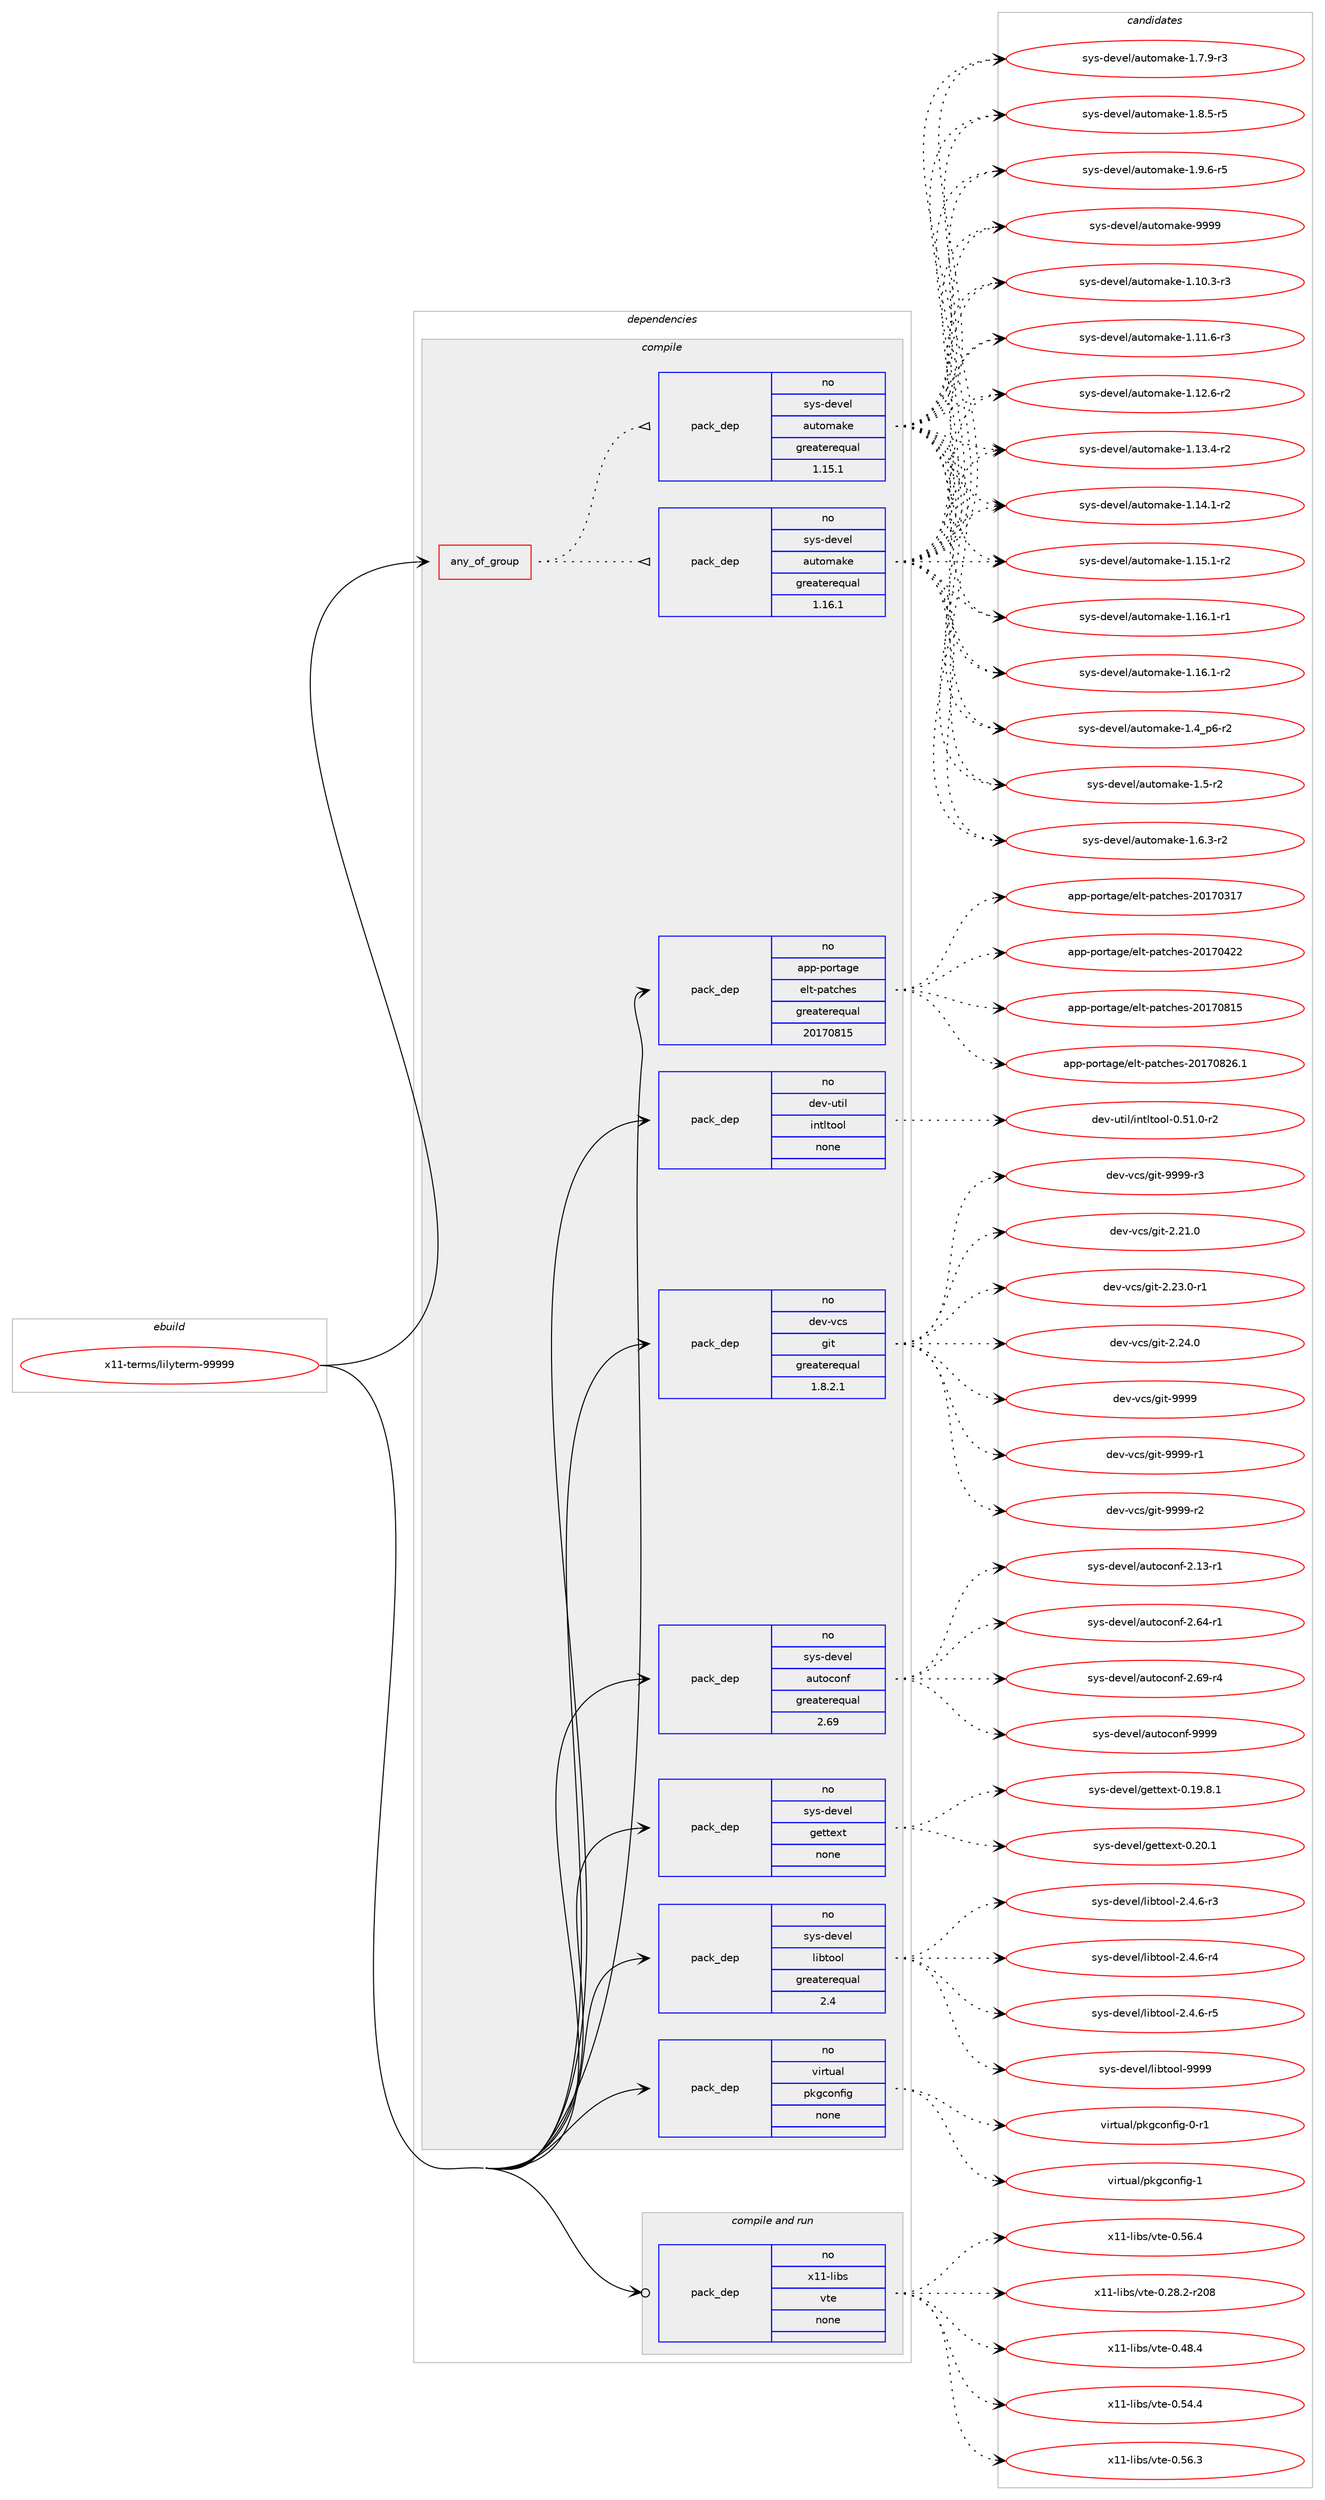 digraph prolog {

# *************
# Graph options
# *************

newrank=true;
concentrate=true;
compound=true;
graph [rankdir=LR,fontname=Helvetica,fontsize=10,ranksep=1.5];#, ranksep=2.5, nodesep=0.2];
edge  [arrowhead=vee];
node  [fontname=Helvetica,fontsize=10];

# **********
# The ebuild
# **********

subgraph cluster_leftcol {
color=gray;
rank=same;
label=<<i>ebuild</i>>;
id [label="x11-terms/lilyterm-99999", color=red, width=4, href="../x11-terms/lilyterm-99999.svg"];
}

# ****************
# The dependencies
# ****************

subgraph cluster_midcol {
color=gray;
label=<<i>dependencies</i>>;
subgraph cluster_compile {
fillcolor="#eeeeee";
style=filled;
label=<<i>compile</i>>;
subgraph any16171 {
dependency923954 [label=<<TABLE BORDER="0" CELLBORDER="1" CELLSPACING="0" CELLPADDING="4"><TR><TD CELLPADDING="10">any_of_group</TD></TR></TABLE>>, shape=none, color=red];subgraph pack686875 {
dependency923955 [label=<<TABLE BORDER="0" CELLBORDER="1" CELLSPACING="0" CELLPADDING="4" WIDTH="220"><TR><TD ROWSPAN="6" CELLPADDING="30">pack_dep</TD></TR><TR><TD WIDTH="110">no</TD></TR><TR><TD>sys-devel</TD></TR><TR><TD>automake</TD></TR><TR><TD>greaterequal</TD></TR><TR><TD>1.16.1</TD></TR></TABLE>>, shape=none, color=blue];
}
dependency923954:e -> dependency923955:w [weight=20,style="dotted",arrowhead="oinv"];
subgraph pack686876 {
dependency923956 [label=<<TABLE BORDER="0" CELLBORDER="1" CELLSPACING="0" CELLPADDING="4" WIDTH="220"><TR><TD ROWSPAN="6" CELLPADDING="30">pack_dep</TD></TR><TR><TD WIDTH="110">no</TD></TR><TR><TD>sys-devel</TD></TR><TR><TD>automake</TD></TR><TR><TD>greaterequal</TD></TR><TR><TD>1.15.1</TD></TR></TABLE>>, shape=none, color=blue];
}
dependency923954:e -> dependency923956:w [weight=20,style="dotted",arrowhead="oinv"];
}
id:e -> dependency923954:w [weight=20,style="solid",arrowhead="vee"];
subgraph pack686877 {
dependency923957 [label=<<TABLE BORDER="0" CELLBORDER="1" CELLSPACING="0" CELLPADDING="4" WIDTH="220"><TR><TD ROWSPAN="6" CELLPADDING="30">pack_dep</TD></TR><TR><TD WIDTH="110">no</TD></TR><TR><TD>app-portage</TD></TR><TR><TD>elt-patches</TD></TR><TR><TD>greaterequal</TD></TR><TR><TD>20170815</TD></TR></TABLE>>, shape=none, color=blue];
}
id:e -> dependency923957:w [weight=20,style="solid",arrowhead="vee"];
subgraph pack686878 {
dependency923958 [label=<<TABLE BORDER="0" CELLBORDER="1" CELLSPACING="0" CELLPADDING="4" WIDTH="220"><TR><TD ROWSPAN="6" CELLPADDING="30">pack_dep</TD></TR><TR><TD WIDTH="110">no</TD></TR><TR><TD>dev-util</TD></TR><TR><TD>intltool</TD></TR><TR><TD>none</TD></TR><TR><TD></TD></TR></TABLE>>, shape=none, color=blue];
}
id:e -> dependency923958:w [weight=20,style="solid",arrowhead="vee"];
subgraph pack686879 {
dependency923959 [label=<<TABLE BORDER="0" CELLBORDER="1" CELLSPACING="0" CELLPADDING="4" WIDTH="220"><TR><TD ROWSPAN="6" CELLPADDING="30">pack_dep</TD></TR><TR><TD WIDTH="110">no</TD></TR><TR><TD>dev-vcs</TD></TR><TR><TD>git</TD></TR><TR><TD>greaterequal</TD></TR><TR><TD>1.8.2.1</TD></TR></TABLE>>, shape=none, color=blue];
}
id:e -> dependency923959:w [weight=20,style="solid",arrowhead="vee"];
subgraph pack686880 {
dependency923960 [label=<<TABLE BORDER="0" CELLBORDER="1" CELLSPACING="0" CELLPADDING="4" WIDTH="220"><TR><TD ROWSPAN="6" CELLPADDING="30">pack_dep</TD></TR><TR><TD WIDTH="110">no</TD></TR><TR><TD>sys-devel</TD></TR><TR><TD>autoconf</TD></TR><TR><TD>greaterequal</TD></TR><TR><TD>2.69</TD></TR></TABLE>>, shape=none, color=blue];
}
id:e -> dependency923960:w [weight=20,style="solid",arrowhead="vee"];
subgraph pack686881 {
dependency923961 [label=<<TABLE BORDER="0" CELLBORDER="1" CELLSPACING="0" CELLPADDING="4" WIDTH="220"><TR><TD ROWSPAN="6" CELLPADDING="30">pack_dep</TD></TR><TR><TD WIDTH="110">no</TD></TR><TR><TD>sys-devel</TD></TR><TR><TD>gettext</TD></TR><TR><TD>none</TD></TR><TR><TD></TD></TR></TABLE>>, shape=none, color=blue];
}
id:e -> dependency923961:w [weight=20,style="solid",arrowhead="vee"];
subgraph pack686882 {
dependency923962 [label=<<TABLE BORDER="0" CELLBORDER="1" CELLSPACING="0" CELLPADDING="4" WIDTH="220"><TR><TD ROWSPAN="6" CELLPADDING="30">pack_dep</TD></TR><TR><TD WIDTH="110">no</TD></TR><TR><TD>sys-devel</TD></TR><TR><TD>libtool</TD></TR><TR><TD>greaterequal</TD></TR><TR><TD>2.4</TD></TR></TABLE>>, shape=none, color=blue];
}
id:e -> dependency923962:w [weight=20,style="solid",arrowhead="vee"];
subgraph pack686883 {
dependency923963 [label=<<TABLE BORDER="0" CELLBORDER="1" CELLSPACING="0" CELLPADDING="4" WIDTH="220"><TR><TD ROWSPAN="6" CELLPADDING="30">pack_dep</TD></TR><TR><TD WIDTH="110">no</TD></TR><TR><TD>virtual</TD></TR><TR><TD>pkgconfig</TD></TR><TR><TD>none</TD></TR><TR><TD></TD></TR></TABLE>>, shape=none, color=blue];
}
id:e -> dependency923963:w [weight=20,style="solid",arrowhead="vee"];
}
subgraph cluster_compileandrun {
fillcolor="#eeeeee";
style=filled;
label=<<i>compile and run</i>>;
subgraph pack686884 {
dependency923964 [label=<<TABLE BORDER="0" CELLBORDER="1" CELLSPACING="0" CELLPADDING="4" WIDTH="220"><TR><TD ROWSPAN="6" CELLPADDING="30">pack_dep</TD></TR><TR><TD WIDTH="110">no</TD></TR><TR><TD>x11-libs</TD></TR><TR><TD>vte</TD></TR><TR><TD>none</TD></TR><TR><TD></TD></TR></TABLE>>, shape=none, color=blue];
}
id:e -> dependency923964:w [weight=20,style="solid",arrowhead="odotvee"];
}
subgraph cluster_run {
fillcolor="#eeeeee";
style=filled;
label=<<i>run</i>>;
}
}

# **************
# The candidates
# **************

subgraph cluster_choices {
rank=same;
color=gray;
label=<<i>candidates</i>>;

subgraph choice686875 {
color=black;
nodesep=1;
choice11512111545100101118101108479711711611110997107101454946494846514511451 [label="sys-devel/automake-1.10.3-r3", color=red, width=4,href="../sys-devel/automake-1.10.3-r3.svg"];
choice11512111545100101118101108479711711611110997107101454946494946544511451 [label="sys-devel/automake-1.11.6-r3", color=red, width=4,href="../sys-devel/automake-1.11.6-r3.svg"];
choice11512111545100101118101108479711711611110997107101454946495046544511450 [label="sys-devel/automake-1.12.6-r2", color=red, width=4,href="../sys-devel/automake-1.12.6-r2.svg"];
choice11512111545100101118101108479711711611110997107101454946495146524511450 [label="sys-devel/automake-1.13.4-r2", color=red, width=4,href="../sys-devel/automake-1.13.4-r2.svg"];
choice11512111545100101118101108479711711611110997107101454946495246494511450 [label="sys-devel/automake-1.14.1-r2", color=red, width=4,href="../sys-devel/automake-1.14.1-r2.svg"];
choice11512111545100101118101108479711711611110997107101454946495346494511450 [label="sys-devel/automake-1.15.1-r2", color=red, width=4,href="../sys-devel/automake-1.15.1-r2.svg"];
choice11512111545100101118101108479711711611110997107101454946495446494511449 [label="sys-devel/automake-1.16.1-r1", color=red, width=4,href="../sys-devel/automake-1.16.1-r1.svg"];
choice11512111545100101118101108479711711611110997107101454946495446494511450 [label="sys-devel/automake-1.16.1-r2", color=red, width=4,href="../sys-devel/automake-1.16.1-r2.svg"];
choice115121115451001011181011084797117116111109971071014549465295112544511450 [label="sys-devel/automake-1.4_p6-r2", color=red, width=4,href="../sys-devel/automake-1.4_p6-r2.svg"];
choice11512111545100101118101108479711711611110997107101454946534511450 [label="sys-devel/automake-1.5-r2", color=red, width=4,href="../sys-devel/automake-1.5-r2.svg"];
choice115121115451001011181011084797117116111109971071014549465446514511450 [label="sys-devel/automake-1.6.3-r2", color=red, width=4,href="../sys-devel/automake-1.6.3-r2.svg"];
choice115121115451001011181011084797117116111109971071014549465546574511451 [label="sys-devel/automake-1.7.9-r3", color=red, width=4,href="../sys-devel/automake-1.7.9-r3.svg"];
choice115121115451001011181011084797117116111109971071014549465646534511453 [label="sys-devel/automake-1.8.5-r5", color=red, width=4,href="../sys-devel/automake-1.8.5-r5.svg"];
choice115121115451001011181011084797117116111109971071014549465746544511453 [label="sys-devel/automake-1.9.6-r5", color=red, width=4,href="../sys-devel/automake-1.9.6-r5.svg"];
choice115121115451001011181011084797117116111109971071014557575757 [label="sys-devel/automake-9999", color=red, width=4,href="../sys-devel/automake-9999.svg"];
dependency923955:e -> choice11512111545100101118101108479711711611110997107101454946494846514511451:w [style=dotted,weight="100"];
dependency923955:e -> choice11512111545100101118101108479711711611110997107101454946494946544511451:w [style=dotted,weight="100"];
dependency923955:e -> choice11512111545100101118101108479711711611110997107101454946495046544511450:w [style=dotted,weight="100"];
dependency923955:e -> choice11512111545100101118101108479711711611110997107101454946495146524511450:w [style=dotted,weight="100"];
dependency923955:e -> choice11512111545100101118101108479711711611110997107101454946495246494511450:w [style=dotted,weight="100"];
dependency923955:e -> choice11512111545100101118101108479711711611110997107101454946495346494511450:w [style=dotted,weight="100"];
dependency923955:e -> choice11512111545100101118101108479711711611110997107101454946495446494511449:w [style=dotted,weight="100"];
dependency923955:e -> choice11512111545100101118101108479711711611110997107101454946495446494511450:w [style=dotted,weight="100"];
dependency923955:e -> choice115121115451001011181011084797117116111109971071014549465295112544511450:w [style=dotted,weight="100"];
dependency923955:e -> choice11512111545100101118101108479711711611110997107101454946534511450:w [style=dotted,weight="100"];
dependency923955:e -> choice115121115451001011181011084797117116111109971071014549465446514511450:w [style=dotted,weight="100"];
dependency923955:e -> choice115121115451001011181011084797117116111109971071014549465546574511451:w [style=dotted,weight="100"];
dependency923955:e -> choice115121115451001011181011084797117116111109971071014549465646534511453:w [style=dotted,weight="100"];
dependency923955:e -> choice115121115451001011181011084797117116111109971071014549465746544511453:w [style=dotted,weight="100"];
dependency923955:e -> choice115121115451001011181011084797117116111109971071014557575757:w [style=dotted,weight="100"];
}
subgraph choice686876 {
color=black;
nodesep=1;
choice11512111545100101118101108479711711611110997107101454946494846514511451 [label="sys-devel/automake-1.10.3-r3", color=red, width=4,href="../sys-devel/automake-1.10.3-r3.svg"];
choice11512111545100101118101108479711711611110997107101454946494946544511451 [label="sys-devel/automake-1.11.6-r3", color=red, width=4,href="../sys-devel/automake-1.11.6-r3.svg"];
choice11512111545100101118101108479711711611110997107101454946495046544511450 [label="sys-devel/automake-1.12.6-r2", color=red, width=4,href="../sys-devel/automake-1.12.6-r2.svg"];
choice11512111545100101118101108479711711611110997107101454946495146524511450 [label="sys-devel/automake-1.13.4-r2", color=red, width=4,href="../sys-devel/automake-1.13.4-r2.svg"];
choice11512111545100101118101108479711711611110997107101454946495246494511450 [label="sys-devel/automake-1.14.1-r2", color=red, width=4,href="../sys-devel/automake-1.14.1-r2.svg"];
choice11512111545100101118101108479711711611110997107101454946495346494511450 [label="sys-devel/automake-1.15.1-r2", color=red, width=4,href="../sys-devel/automake-1.15.1-r2.svg"];
choice11512111545100101118101108479711711611110997107101454946495446494511449 [label="sys-devel/automake-1.16.1-r1", color=red, width=4,href="../sys-devel/automake-1.16.1-r1.svg"];
choice11512111545100101118101108479711711611110997107101454946495446494511450 [label="sys-devel/automake-1.16.1-r2", color=red, width=4,href="../sys-devel/automake-1.16.1-r2.svg"];
choice115121115451001011181011084797117116111109971071014549465295112544511450 [label="sys-devel/automake-1.4_p6-r2", color=red, width=4,href="../sys-devel/automake-1.4_p6-r2.svg"];
choice11512111545100101118101108479711711611110997107101454946534511450 [label="sys-devel/automake-1.5-r2", color=red, width=4,href="../sys-devel/automake-1.5-r2.svg"];
choice115121115451001011181011084797117116111109971071014549465446514511450 [label="sys-devel/automake-1.6.3-r2", color=red, width=4,href="../sys-devel/automake-1.6.3-r2.svg"];
choice115121115451001011181011084797117116111109971071014549465546574511451 [label="sys-devel/automake-1.7.9-r3", color=red, width=4,href="../sys-devel/automake-1.7.9-r3.svg"];
choice115121115451001011181011084797117116111109971071014549465646534511453 [label="sys-devel/automake-1.8.5-r5", color=red, width=4,href="../sys-devel/automake-1.8.5-r5.svg"];
choice115121115451001011181011084797117116111109971071014549465746544511453 [label="sys-devel/automake-1.9.6-r5", color=red, width=4,href="../sys-devel/automake-1.9.6-r5.svg"];
choice115121115451001011181011084797117116111109971071014557575757 [label="sys-devel/automake-9999", color=red, width=4,href="../sys-devel/automake-9999.svg"];
dependency923956:e -> choice11512111545100101118101108479711711611110997107101454946494846514511451:w [style=dotted,weight="100"];
dependency923956:e -> choice11512111545100101118101108479711711611110997107101454946494946544511451:w [style=dotted,weight="100"];
dependency923956:e -> choice11512111545100101118101108479711711611110997107101454946495046544511450:w [style=dotted,weight="100"];
dependency923956:e -> choice11512111545100101118101108479711711611110997107101454946495146524511450:w [style=dotted,weight="100"];
dependency923956:e -> choice11512111545100101118101108479711711611110997107101454946495246494511450:w [style=dotted,weight="100"];
dependency923956:e -> choice11512111545100101118101108479711711611110997107101454946495346494511450:w [style=dotted,weight="100"];
dependency923956:e -> choice11512111545100101118101108479711711611110997107101454946495446494511449:w [style=dotted,weight="100"];
dependency923956:e -> choice11512111545100101118101108479711711611110997107101454946495446494511450:w [style=dotted,weight="100"];
dependency923956:e -> choice115121115451001011181011084797117116111109971071014549465295112544511450:w [style=dotted,weight="100"];
dependency923956:e -> choice11512111545100101118101108479711711611110997107101454946534511450:w [style=dotted,weight="100"];
dependency923956:e -> choice115121115451001011181011084797117116111109971071014549465446514511450:w [style=dotted,weight="100"];
dependency923956:e -> choice115121115451001011181011084797117116111109971071014549465546574511451:w [style=dotted,weight="100"];
dependency923956:e -> choice115121115451001011181011084797117116111109971071014549465646534511453:w [style=dotted,weight="100"];
dependency923956:e -> choice115121115451001011181011084797117116111109971071014549465746544511453:w [style=dotted,weight="100"];
dependency923956:e -> choice115121115451001011181011084797117116111109971071014557575757:w [style=dotted,weight="100"];
}
subgraph choice686877 {
color=black;
nodesep=1;
choice97112112451121111141169710310147101108116451129711699104101115455048495548514955 [label="app-portage/elt-patches-20170317", color=red, width=4,href="../app-portage/elt-patches-20170317.svg"];
choice97112112451121111141169710310147101108116451129711699104101115455048495548525050 [label="app-portage/elt-patches-20170422", color=red, width=4,href="../app-portage/elt-patches-20170422.svg"];
choice97112112451121111141169710310147101108116451129711699104101115455048495548564953 [label="app-portage/elt-patches-20170815", color=red, width=4,href="../app-portage/elt-patches-20170815.svg"];
choice971121124511211111411697103101471011081164511297116991041011154550484955485650544649 [label="app-portage/elt-patches-20170826.1", color=red, width=4,href="../app-portage/elt-patches-20170826.1.svg"];
dependency923957:e -> choice97112112451121111141169710310147101108116451129711699104101115455048495548514955:w [style=dotted,weight="100"];
dependency923957:e -> choice97112112451121111141169710310147101108116451129711699104101115455048495548525050:w [style=dotted,weight="100"];
dependency923957:e -> choice97112112451121111141169710310147101108116451129711699104101115455048495548564953:w [style=dotted,weight="100"];
dependency923957:e -> choice971121124511211111411697103101471011081164511297116991041011154550484955485650544649:w [style=dotted,weight="100"];
}
subgraph choice686878 {
color=black;
nodesep=1;
choice1001011184511711610510847105110116108116111111108454846534946484511450 [label="dev-util/intltool-0.51.0-r2", color=red, width=4,href="../dev-util/intltool-0.51.0-r2.svg"];
dependency923958:e -> choice1001011184511711610510847105110116108116111111108454846534946484511450:w [style=dotted,weight="100"];
}
subgraph choice686879 {
color=black;
nodesep=1;
choice10010111845118991154710310511645504650494648 [label="dev-vcs/git-2.21.0", color=red, width=4,href="../dev-vcs/git-2.21.0.svg"];
choice100101118451189911547103105116455046505146484511449 [label="dev-vcs/git-2.23.0-r1", color=red, width=4,href="../dev-vcs/git-2.23.0-r1.svg"];
choice10010111845118991154710310511645504650524648 [label="dev-vcs/git-2.24.0", color=red, width=4,href="../dev-vcs/git-2.24.0.svg"];
choice1001011184511899115471031051164557575757 [label="dev-vcs/git-9999", color=red, width=4,href="../dev-vcs/git-9999.svg"];
choice10010111845118991154710310511645575757574511449 [label="dev-vcs/git-9999-r1", color=red, width=4,href="../dev-vcs/git-9999-r1.svg"];
choice10010111845118991154710310511645575757574511450 [label="dev-vcs/git-9999-r2", color=red, width=4,href="../dev-vcs/git-9999-r2.svg"];
choice10010111845118991154710310511645575757574511451 [label="dev-vcs/git-9999-r3", color=red, width=4,href="../dev-vcs/git-9999-r3.svg"];
dependency923959:e -> choice10010111845118991154710310511645504650494648:w [style=dotted,weight="100"];
dependency923959:e -> choice100101118451189911547103105116455046505146484511449:w [style=dotted,weight="100"];
dependency923959:e -> choice10010111845118991154710310511645504650524648:w [style=dotted,weight="100"];
dependency923959:e -> choice1001011184511899115471031051164557575757:w [style=dotted,weight="100"];
dependency923959:e -> choice10010111845118991154710310511645575757574511449:w [style=dotted,weight="100"];
dependency923959:e -> choice10010111845118991154710310511645575757574511450:w [style=dotted,weight="100"];
dependency923959:e -> choice10010111845118991154710310511645575757574511451:w [style=dotted,weight="100"];
}
subgraph choice686880 {
color=black;
nodesep=1;
choice1151211154510010111810110847971171161119911111010245504649514511449 [label="sys-devel/autoconf-2.13-r1", color=red, width=4,href="../sys-devel/autoconf-2.13-r1.svg"];
choice1151211154510010111810110847971171161119911111010245504654524511449 [label="sys-devel/autoconf-2.64-r1", color=red, width=4,href="../sys-devel/autoconf-2.64-r1.svg"];
choice1151211154510010111810110847971171161119911111010245504654574511452 [label="sys-devel/autoconf-2.69-r4", color=red, width=4,href="../sys-devel/autoconf-2.69-r4.svg"];
choice115121115451001011181011084797117116111991111101024557575757 [label="sys-devel/autoconf-9999", color=red, width=4,href="../sys-devel/autoconf-9999.svg"];
dependency923960:e -> choice1151211154510010111810110847971171161119911111010245504649514511449:w [style=dotted,weight="100"];
dependency923960:e -> choice1151211154510010111810110847971171161119911111010245504654524511449:w [style=dotted,weight="100"];
dependency923960:e -> choice1151211154510010111810110847971171161119911111010245504654574511452:w [style=dotted,weight="100"];
dependency923960:e -> choice115121115451001011181011084797117116111991111101024557575757:w [style=dotted,weight="100"];
}
subgraph choice686881 {
color=black;
nodesep=1;
choice1151211154510010111810110847103101116116101120116454846495746564649 [label="sys-devel/gettext-0.19.8.1", color=red, width=4,href="../sys-devel/gettext-0.19.8.1.svg"];
choice115121115451001011181011084710310111611610112011645484650484649 [label="sys-devel/gettext-0.20.1", color=red, width=4,href="../sys-devel/gettext-0.20.1.svg"];
dependency923961:e -> choice1151211154510010111810110847103101116116101120116454846495746564649:w [style=dotted,weight="100"];
dependency923961:e -> choice115121115451001011181011084710310111611610112011645484650484649:w [style=dotted,weight="100"];
}
subgraph choice686882 {
color=black;
nodesep=1;
choice1151211154510010111810110847108105981161111111084550465246544511451 [label="sys-devel/libtool-2.4.6-r3", color=red, width=4,href="../sys-devel/libtool-2.4.6-r3.svg"];
choice1151211154510010111810110847108105981161111111084550465246544511452 [label="sys-devel/libtool-2.4.6-r4", color=red, width=4,href="../sys-devel/libtool-2.4.6-r4.svg"];
choice1151211154510010111810110847108105981161111111084550465246544511453 [label="sys-devel/libtool-2.4.6-r5", color=red, width=4,href="../sys-devel/libtool-2.4.6-r5.svg"];
choice1151211154510010111810110847108105981161111111084557575757 [label="sys-devel/libtool-9999", color=red, width=4,href="../sys-devel/libtool-9999.svg"];
dependency923962:e -> choice1151211154510010111810110847108105981161111111084550465246544511451:w [style=dotted,weight="100"];
dependency923962:e -> choice1151211154510010111810110847108105981161111111084550465246544511452:w [style=dotted,weight="100"];
dependency923962:e -> choice1151211154510010111810110847108105981161111111084550465246544511453:w [style=dotted,weight="100"];
dependency923962:e -> choice1151211154510010111810110847108105981161111111084557575757:w [style=dotted,weight="100"];
}
subgraph choice686883 {
color=black;
nodesep=1;
choice11810511411611797108471121071039911111010210510345484511449 [label="virtual/pkgconfig-0-r1", color=red, width=4,href="../virtual/pkgconfig-0-r1.svg"];
choice1181051141161179710847112107103991111101021051034549 [label="virtual/pkgconfig-1", color=red, width=4,href="../virtual/pkgconfig-1.svg"];
dependency923963:e -> choice11810511411611797108471121071039911111010210510345484511449:w [style=dotted,weight="100"];
dependency923963:e -> choice1181051141161179710847112107103991111101021051034549:w [style=dotted,weight="100"];
}
subgraph choice686884 {
color=black;
nodesep=1;
choice12049494510810598115471181161014548465056465045114504856 [label="x11-libs/vte-0.28.2-r208", color=red, width=4,href="../x11-libs/vte-0.28.2-r208.svg"];
choice120494945108105981154711811610145484652564652 [label="x11-libs/vte-0.48.4", color=red, width=4,href="../x11-libs/vte-0.48.4.svg"];
choice120494945108105981154711811610145484653524652 [label="x11-libs/vte-0.54.4", color=red, width=4,href="../x11-libs/vte-0.54.4.svg"];
choice120494945108105981154711811610145484653544651 [label="x11-libs/vte-0.56.3", color=red, width=4,href="../x11-libs/vte-0.56.3.svg"];
choice120494945108105981154711811610145484653544652 [label="x11-libs/vte-0.56.4", color=red, width=4,href="../x11-libs/vte-0.56.4.svg"];
dependency923964:e -> choice12049494510810598115471181161014548465056465045114504856:w [style=dotted,weight="100"];
dependency923964:e -> choice120494945108105981154711811610145484652564652:w [style=dotted,weight="100"];
dependency923964:e -> choice120494945108105981154711811610145484653524652:w [style=dotted,weight="100"];
dependency923964:e -> choice120494945108105981154711811610145484653544651:w [style=dotted,weight="100"];
dependency923964:e -> choice120494945108105981154711811610145484653544652:w [style=dotted,weight="100"];
}
}

}
